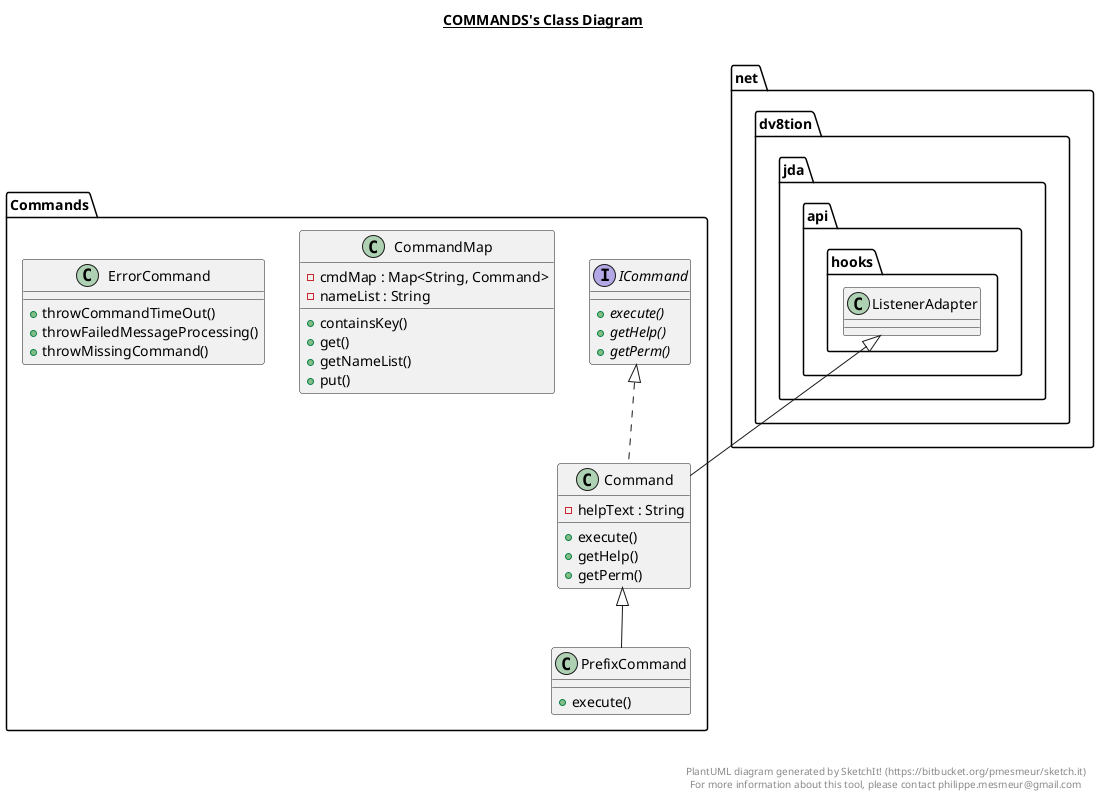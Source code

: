 @startuml

title __COMMANDS's Class Diagram__\n

  namespace Commands {
    class Commands.Command {
        - helpText : String
        + execute()
        + getHelp()
        + getPerm()
    }
  }
  

  namespace Commands {
    class Commands.CommandMap {
        - cmdMap : Map<String, Command>
        - nameList : String
        + containsKey()
        + get()
        + getNameList()
        + put()
    }
  }
  

  namespace Commands {
    class Commands.ErrorCommand {
        + throwCommandTimeOut()
        + throwFailedMessageProcessing()
        + throwMissingCommand()
    }
  }
  

  


  

  namespace Commands {
    interface Commands.ICommand {
        {abstract} + execute()
        {abstract} + getHelp()
        {abstract} + getPerm()
    }
  }
  


  

  namespace Commands {
    class Commands.PrefixCommand {
        + execute()
    }
  }
  

  Commands.Command .up.|> Commands.ICommand
  Commands.Command -up-|> net.dv8tion.jda.api.hooks.ListenerAdapter



  Commands.PrefixCommand -up-|> Commands.Command


right footer


PlantUML diagram generated by SketchIt! (https://bitbucket.org/pmesmeur/sketch.it)
For more information about this tool, please contact philippe.mesmeur@gmail.com
endfooter

@enduml
